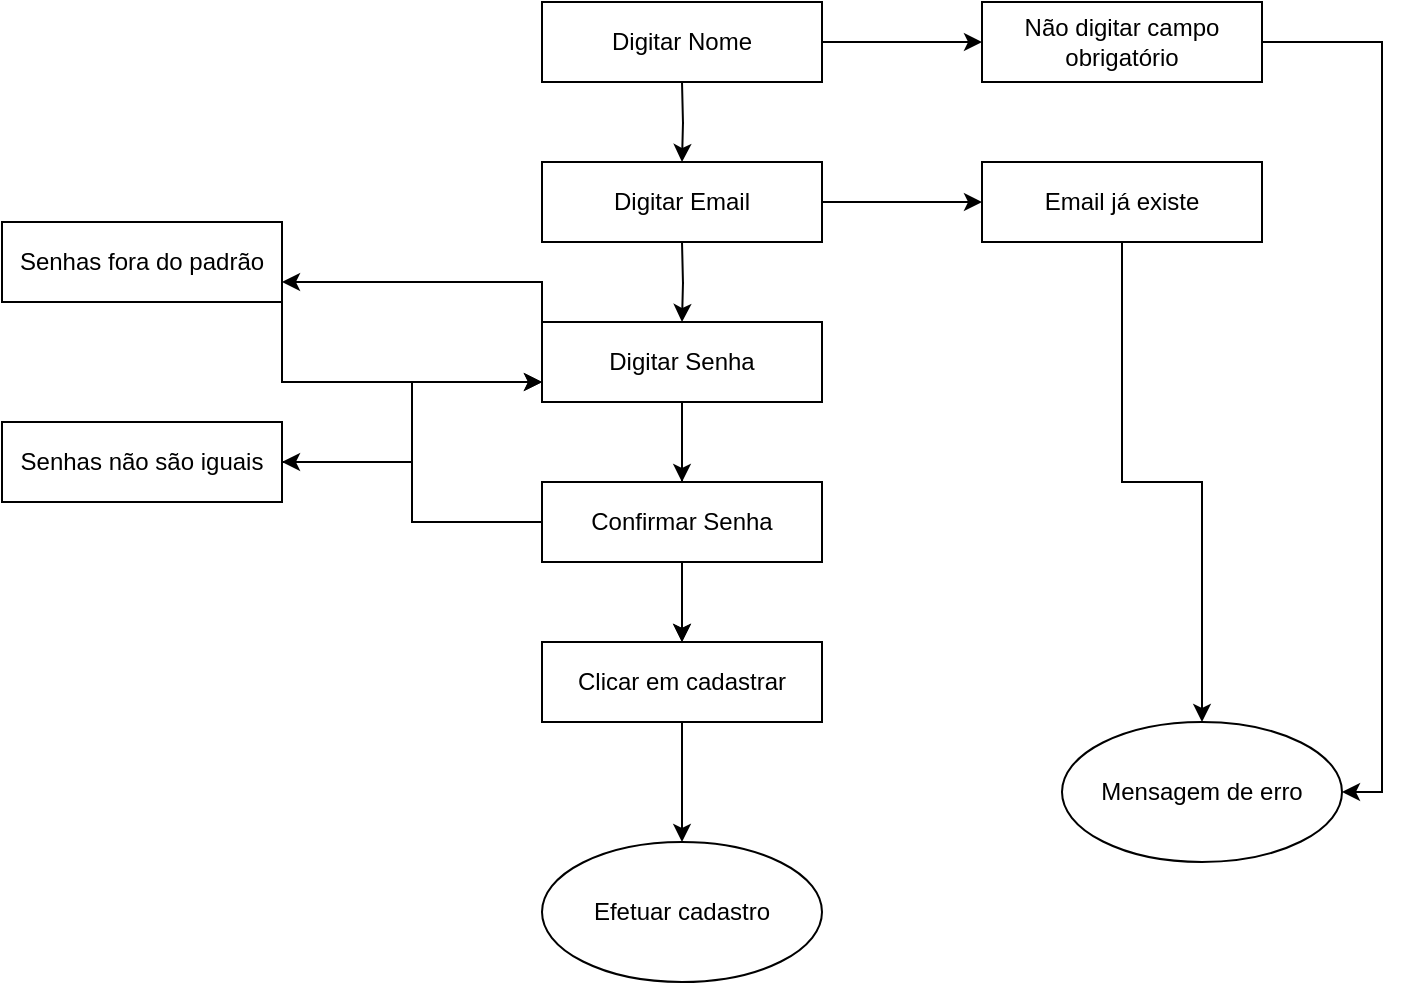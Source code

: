 <mxfile version="24.7.6">
  <diagram name="Página-1" id="BaIKzMbCkIfcxWWUHGES">
    <mxGraphModel dx="1434" dy="806" grid="1" gridSize="10" guides="1" tooltips="1" connect="1" arrows="1" fold="1" page="1" pageScale="1" pageWidth="827" pageHeight="1169" math="0" shadow="0">
      <root>
        <mxCell id="0" />
        <mxCell id="1" parent="0" />
        <mxCell id="rNDWnLPHZk4S_Xudhynu-9" value="" style="edgeStyle=orthogonalEdgeStyle;rounded=0;orthogonalLoop=1;jettySize=auto;html=1;" edge="1" parent="1">
          <mxGeometry relative="1" as="geometry">
            <mxPoint x="410" y="70" as="sourcePoint" />
            <mxPoint x="410" y="110" as="targetPoint" />
          </mxGeometry>
        </mxCell>
        <mxCell id="rNDWnLPHZk4S_Xudhynu-10" value="" style="edgeStyle=orthogonalEdgeStyle;rounded=0;orthogonalLoop=1;jettySize=auto;html=1;" edge="1" parent="1">
          <mxGeometry relative="1" as="geometry">
            <mxPoint x="410" y="150" as="sourcePoint" />
            <mxPoint x="410" y="190" as="targetPoint" />
          </mxGeometry>
        </mxCell>
        <mxCell id="rNDWnLPHZk4S_Xudhynu-24" value="" style="edgeStyle=orthogonalEdgeStyle;rounded=0;orthogonalLoop=1;jettySize=auto;html=1;" edge="1" parent="1" source="rNDWnLPHZk4S_Xudhynu-15" target="rNDWnLPHZk4S_Xudhynu-23">
          <mxGeometry relative="1" as="geometry" />
        </mxCell>
        <mxCell id="rNDWnLPHZk4S_Xudhynu-15" value="Digitar Nome" style="html=1;whiteSpace=wrap;" vertex="1" parent="1">
          <mxGeometry x="340" y="30" width="140" height="40" as="geometry" />
        </mxCell>
        <mxCell id="rNDWnLPHZk4S_Xudhynu-26" value="" style="edgeStyle=orthogonalEdgeStyle;rounded=0;orthogonalLoop=1;jettySize=auto;html=1;" edge="1" parent="1" source="rNDWnLPHZk4S_Xudhynu-16" target="rNDWnLPHZk4S_Xudhynu-25">
          <mxGeometry relative="1" as="geometry" />
        </mxCell>
        <mxCell id="rNDWnLPHZk4S_Xudhynu-16" value="Digitar Email" style="html=1;whiteSpace=wrap;" vertex="1" parent="1">
          <mxGeometry x="340" y="110" width="140" height="40" as="geometry" />
        </mxCell>
        <mxCell id="rNDWnLPHZk4S_Xudhynu-20" value="" style="edgeStyle=orthogonalEdgeStyle;rounded=0;orthogonalLoop=1;jettySize=auto;html=1;" edge="1" parent="1" source="rNDWnLPHZk4S_Xudhynu-18" target="rNDWnLPHZk4S_Xudhynu-19">
          <mxGeometry relative="1" as="geometry" />
        </mxCell>
        <mxCell id="rNDWnLPHZk4S_Xudhynu-32" style="edgeStyle=orthogonalEdgeStyle;rounded=0;orthogonalLoop=1;jettySize=auto;html=1;" edge="1" parent="1" source="rNDWnLPHZk4S_Xudhynu-18" target="rNDWnLPHZk4S_Xudhynu-21">
          <mxGeometry relative="1" as="geometry" />
        </mxCell>
        <mxCell id="rNDWnLPHZk4S_Xudhynu-47" style="edgeStyle=orthogonalEdgeStyle;rounded=0;orthogonalLoop=1;jettySize=auto;html=1;exitX=0;exitY=0;exitDx=0;exitDy=0;entryX=1;entryY=0.75;entryDx=0;entryDy=0;" edge="1" parent="1" source="rNDWnLPHZk4S_Xudhynu-18" target="rNDWnLPHZk4S_Xudhynu-45">
          <mxGeometry relative="1" as="geometry" />
        </mxCell>
        <mxCell id="rNDWnLPHZk4S_Xudhynu-18" value="Digitar Senha" style="html=1;whiteSpace=wrap;" vertex="1" parent="1">
          <mxGeometry x="340" y="190" width="140" height="40" as="geometry" />
        </mxCell>
        <mxCell id="rNDWnLPHZk4S_Xudhynu-22" value="" style="edgeStyle=orthogonalEdgeStyle;rounded=0;orthogonalLoop=1;jettySize=auto;html=1;" edge="1" parent="1" source="rNDWnLPHZk4S_Xudhynu-19" target="rNDWnLPHZk4S_Xudhynu-21">
          <mxGeometry relative="1" as="geometry" />
        </mxCell>
        <mxCell id="rNDWnLPHZk4S_Xudhynu-39" value="" style="edgeStyle=orthogonalEdgeStyle;rounded=0;orthogonalLoop=1;jettySize=auto;html=1;" edge="1" parent="1" source="rNDWnLPHZk4S_Xudhynu-19" target="rNDWnLPHZk4S_Xudhynu-38">
          <mxGeometry relative="1" as="geometry" />
        </mxCell>
        <mxCell id="rNDWnLPHZk4S_Xudhynu-19" value="Confirmar Senha" style="html=1;whiteSpace=wrap;" vertex="1" parent="1">
          <mxGeometry x="340" y="270" width="140" height="40" as="geometry" />
        </mxCell>
        <mxCell id="rNDWnLPHZk4S_Xudhynu-34" value="" style="edgeStyle=orthogonalEdgeStyle;rounded=0;orthogonalLoop=1;jettySize=auto;html=1;" edge="1" parent="1" source="rNDWnLPHZk4S_Xudhynu-21">
          <mxGeometry relative="1" as="geometry">
            <mxPoint x="410" y="450" as="targetPoint" />
          </mxGeometry>
        </mxCell>
        <mxCell id="rNDWnLPHZk4S_Xudhynu-21" value="Clicar em cadastrar" style="html=1;whiteSpace=wrap;" vertex="1" parent="1">
          <mxGeometry x="340" y="350" width="140" height="40" as="geometry" />
        </mxCell>
        <mxCell id="rNDWnLPHZk4S_Xudhynu-31" style="edgeStyle=orthogonalEdgeStyle;rounded=0;orthogonalLoop=1;jettySize=auto;html=1;exitX=1;exitY=0.5;exitDx=0;exitDy=0;entryX=1;entryY=0.5;entryDx=0;entryDy=0;" edge="1" parent="1" source="rNDWnLPHZk4S_Xudhynu-23" target="rNDWnLPHZk4S_Xudhynu-37">
          <mxGeometry relative="1" as="geometry">
            <mxPoint x="739.01" y="413.01" as="targetPoint" />
          </mxGeometry>
        </mxCell>
        <mxCell id="rNDWnLPHZk4S_Xudhynu-23" value="Não digitar campo obrigatório" style="html=1;whiteSpace=wrap;" vertex="1" parent="1">
          <mxGeometry x="560" y="30" width="140" height="40" as="geometry" />
        </mxCell>
        <mxCell id="rNDWnLPHZk4S_Xudhynu-28" value="" style="edgeStyle=orthogonalEdgeStyle;rounded=0;orthogonalLoop=1;jettySize=auto;html=1;entryX=0.5;entryY=0;entryDx=0;entryDy=0;" edge="1" parent="1" source="rNDWnLPHZk4S_Xudhynu-25" target="rNDWnLPHZk4S_Xudhynu-37">
          <mxGeometry relative="1" as="geometry">
            <mxPoint x="685" y="360" as="targetPoint" />
          </mxGeometry>
        </mxCell>
        <mxCell id="rNDWnLPHZk4S_Xudhynu-25" value="Email já existe" style="html=1;whiteSpace=wrap;" vertex="1" parent="1">
          <mxGeometry x="560" y="110" width="140" height="40" as="geometry" />
        </mxCell>
        <mxCell id="rNDWnLPHZk4S_Xudhynu-36" value="Efetuar cadastro" style="ellipse;whiteSpace=wrap;html=1;" vertex="1" parent="1">
          <mxGeometry x="340" y="450" width="140" height="70" as="geometry" />
        </mxCell>
        <mxCell id="rNDWnLPHZk4S_Xudhynu-37" value="Mensagem de erro" style="ellipse;whiteSpace=wrap;html=1;" vertex="1" parent="1">
          <mxGeometry x="600" y="390" width="140" height="70" as="geometry" />
        </mxCell>
        <mxCell id="rNDWnLPHZk4S_Xudhynu-42" style="edgeStyle=orthogonalEdgeStyle;rounded=0;orthogonalLoop=1;jettySize=auto;html=1;entryX=0;entryY=0.75;entryDx=0;entryDy=0;" edge="1" parent="1" source="rNDWnLPHZk4S_Xudhynu-38" target="rNDWnLPHZk4S_Xudhynu-18">
          <mxGeometry relative="1" as="geometry" />
        </mxCell>
        <mxCell id="rNDWnLPHZk4S_Xudhynu-38" value="Senhas não são iguais" style="html=1;whiteSpace=wrap;" vertex="1" parent="1">
          <mxGeometry x="70" y="240" width="140" height="40" as="geometry" />
        </mxCell>
        <mxCell id="rNDWnLPHZk4S_Xudhynu-48" style="edgeStyle=orthogonalEdgeStyle;rounded=0;orthogonalLoop=1;jettySize=auto;html=1;exitX=1;exitY=1;exitDx=0;exitDy=0;entryX=0;entryY=0.75;entryDx=0;entryDy=0;" edge="1" parent="1" source="rNDWnLPHZk4S_Xudhynu-45" target="rNDWnLPHZk4S_Xudhynu-18">
          <mxGeometry relative="1" as="geometry" />
        </mxCell>
        <mxCell id="rNDWnLPHZk4S_Xudhynu-45" value="Senhas fora do padrão" style="html=1;whiteSpace=wrap;" vertex="1" parent="1">
          <mxGeometry x="70" y="140" width="140" height="40" as="geometry" />
        </mxCell>
      </root>
    </mxGraphModel>
  </diagram>
</mxfile>
